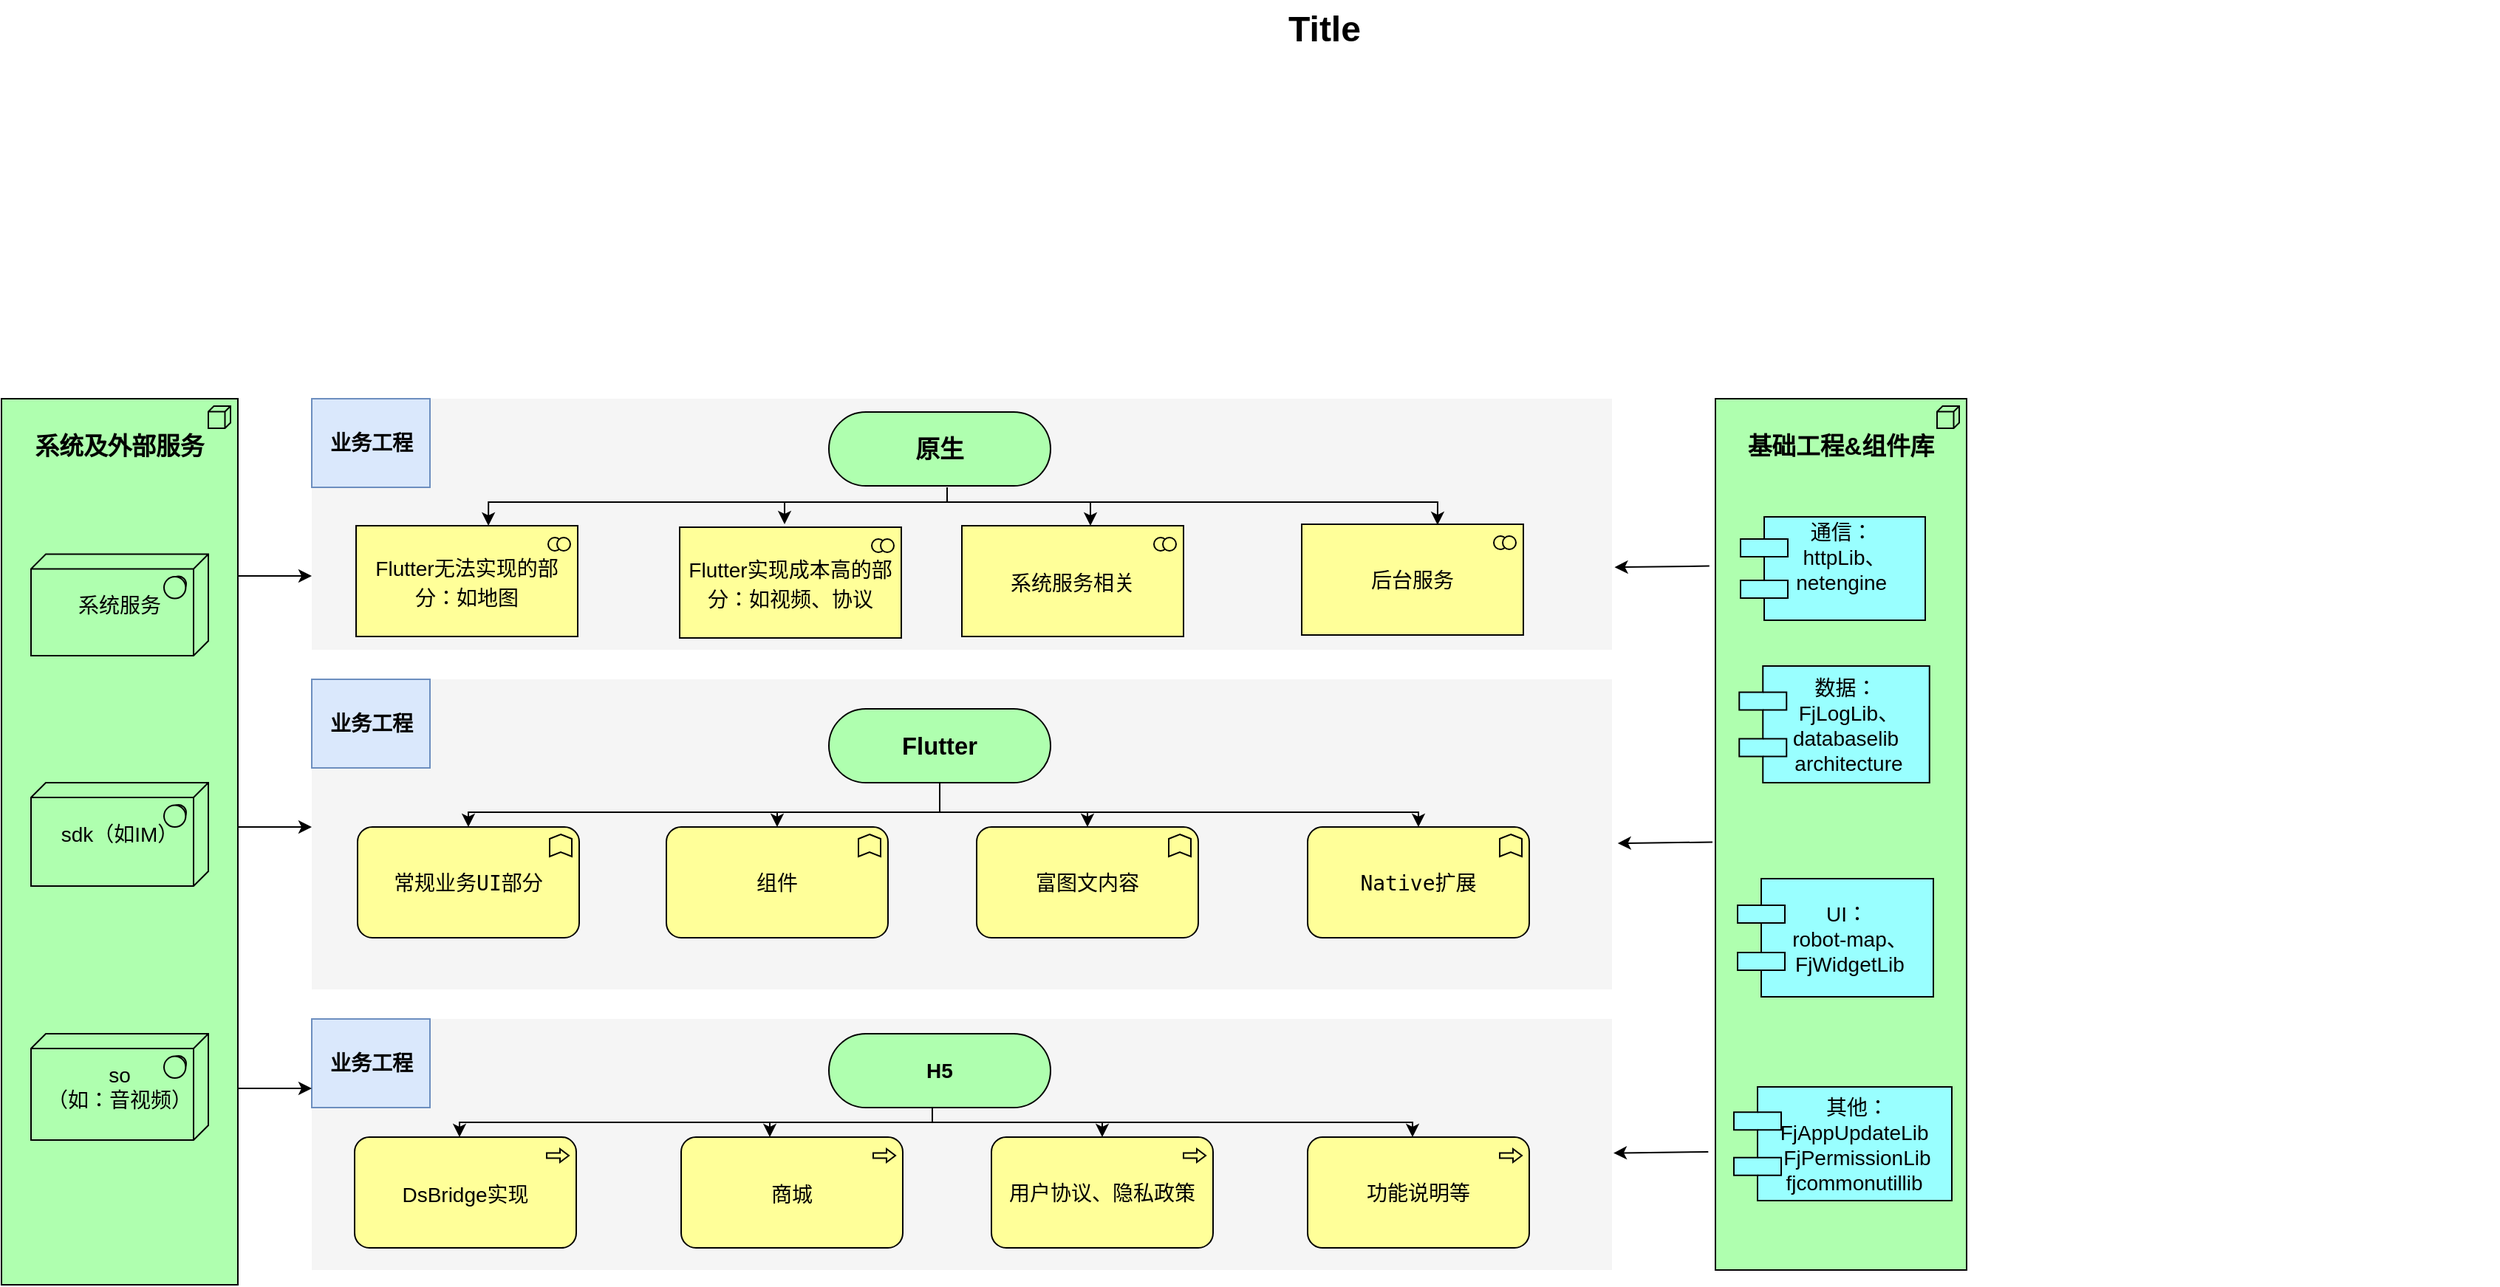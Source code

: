 <mxfile version="20.0.4" type="github">
  <diagram id="6I0OCvxSQrVGMHxT2VVA" name="Page-1">
    <mxGraphModel dx="2512" dy="740" grid="1" gridSize="10" guides="1" tooltips="1" connect="1" arrows="1" fold="1" page="1" pageScale="1" pageWidth="850" pageHeight="1100" math="0" shadow="0">
      <root>
        <mxCell id="0" />
        <mxCell id="1" parent="0" />
        <mxCell id="dKdSaXE48SgPbhcamS2K-30" value="" style="whiteSpace=wrap;html=1;strokeColor=none;strokeWidth=1;fillColor=#f5f5f5;fontSize=14;" parent="1" vertex="1">
          <mxGeometry x="160" y="760" width="880" height="170" as="geometry" />
        </mxCell>
        <mxCell id="dKdSaXE48SgPbhcamS2K-31" value="" style="whiteSpace=wrap;html=1;strokeColor=none;strokeWidth=1;fillColor=#f5f5f5;fontSize=14;" parent="1" vertex="1">
          <mxGeometry x="160" y="530" width="880" height="210" as="geometry" />
        </mxCell>
        <mxCell id="dKdSaXE48SgPbhcamS2K-32" value="" style="whiteSpace=wrap;html=1;strokeColor=none;strokeWidth=1;fillColor=#f5f5f5;fontSize=14;" parent="1" vertex="1">
          <mxGeometry x="160" y="340" width="880" height="170" as="geometry" />
        </mxCell>
        <mxCell id="dKdSaXE48SgPbhcamS2K-33" value="&lt;h3&gt;系统及外部服务&lt;/h3&gt;" style="html=1;whiteSpace=wrap;fillColor=#AFFFAF;shape=mxgraph.archimate3.application;appType=node;archiType=square;fontSize=14;verticalAlign=top;" parent="1" vertex="1">
          <mxGeometry x="-50" y="340" width="160" height="600" as="geometry" />
        </mxCell>
        <mxCell id="_d-f--QHOUvqnbfLAZcR-27" value="" style="edgeStyle=orthogonalEdgeStyle;rounded=0;orthogonalLoop=1;jettySize=auto;html=1;" edge="1" parent="1" source="dKdSaXE48SgPbhcamS2K-40" target="_d-f--QHOUvqnbfLAZcR-9">
          <mxGeometry relative="1" as="geometry">
            <Array as="points">
              <mxPoint x="585" y="620" />
              <mxPoint x="475" y="620" />
            </Array>
          </mxGeometry>
        </mxCell>
        <mxCell id="dKdSaXE48SgPbhcamS2K-40" value="&lt;h3&gt;Flutter&lt;/h3&gt;" style="html=1;whiteSpace=wrap;fillColor=#AFFFAF;shape=mxgraph.archimate3.service;fontSize=14;" parent="1" vertex="1">
          <mxGeometry x="510" y="550" width="150" height="50" as="geometry" />
        </mxCell>
        <mxCell id="dKdSaXE48SgPbhcamS2K-54" value="&lt;h3&gt;&lt;pre style=&quot;font-size: 14px; font-weight: 400;&quot;&gt;&lt;pre&gt;常规业务UI部分&lt;/pre&gt;&lt;/pre&gt;&lt;/h3&gt;" style="html=1;whiteSpace=wrap;fillColor=#ffff99;shape=mxgraph.archimate3.application;appType=func;archiType=rounded;fontSize=14;" parent="1" vertex="1">
          <mxGeometry x="191" y="630" width="150" height="75" as="geometry" />
        </mxCell>
        <mxCell id="dKdSaXE48SgPbhcamS2K-55" value="&lt;h3&gt;&lt;span style=&quot;font-weight: normal;&quot;&gt;&lt;font style=&quot;font-size: 14px;&quot;&gt;Flutter无法实现的部分：如地图&lt;/font&gt;&lt;/span&gt;&lt;/h3&gt;" style="html=1;whiteSpace=wrap;fillColor=#ffff99;shape=mxgraph.archimate3.application;appType=collab;archiType=square;fontSize=14;" parent="1" vertex="1">
          <mxGeometry x="190" y="426" width="150" height="75" as="geometry" />
        </mxCell>
        <mxCell id="dKdSaXE48SgPbhcamS2K-57" value="&lt;h3&gt;&lt;span style=&quot;font-weight: normal;&quot;&gt;&lt;font style=&quot;font-size: 14px;&quot;&gt;DsBridge实现&lt;/font&gt;&lt;/span&gt;&lt;/h3&gt;" style="html=1;whiteSpace=wrap;fillColor=#ffff99;shape=mxgraph.archimate3.application;appType=proc;archiType=rounded;fontSize=14;" parent="1" vertex="1">
          <mxGeometry x="189" y="840" width="150" height="75" as="geometry" />
        </mxCell>
        <mxCell id="dKdSaXE48SgPbhcamS2K-63" value="Title" style="text;strokeColor=none;fillColor=none;html=1;fontSize=24;fontStyle=1;verticalAlign=middle;align=center;" parent="1" vertex="1">
          <mxGeometry x="50" y="70" width="1590" height="40" as="geometry" />
        </mxCell>
        <mxCell id="Wbachy3ewqk0nwV3Rkdx-1" value="&lt;h3&gt;业务工程&lt;/h3&gt;" style="text;html=1;resizable=0;autosize=1;align=center;verticalAlign=middle;points=[];fillColor=#dae8fc;strokeColor=#6c8ebf;rounded=0;" parent="1" vertex="1">
          <mxGeometry x="160" y="340" width="80" height="60" as="geometry" />
        </mxCell>
        <mxCell id="Wbachy3ewqk0nwV3Rkdx-7" value="sdk（如IM）" style="html=1;whiteSpace=wrap;fillColor=#AFFFAF;shape=mxgraph.archimate3.tech;techType=sysSw;fontSize=14;" parent="1" vertex="1">
          <mxGeometry x="-30" y="600" width="120" height="70" as="geometry" />
        </mxCell>
        <mxCell id="Wbachy3ewqk0nwV3Rkdx-8" value="so&lt;br&gt;（如：音视频）" style="html=1;whiteSpace=wrap;fillColor=#AFFFAF;shape=mxgraph.archimate3.tech;techType=sysSw;fontSize=14;" parent="1" vertex="1">
          <mxGeometry x="-30" y="770" width="120" height="72" as="geometry" />
        </mxCell>
        <mxCell id="Wbachy3ewqk0nwV3Rkdx-9" value="系统服务" style="html=1;whiteSpace=wrap;fillColor=#AFFFAF;shape=mxgraph.archimate3.tech;techType=sysSw;fontSize=14;" parent="1" vertex="1">
          <mxGeometry x="-30" y="445.25" width="120" height="68.75" as="geometry" />
        </mxCell>
        <mxCell id="_d-f--QHOUvqnbfLAZcR-3" value="&lt;h3 style=&quot;&quot;&gt;基础工程&amp;amp;组件库&lt;/h3&gt;" style="html=1;whiteSpace=wrap;fillColor=#AFFFAF;shape=mxgraph.archimate3.application;appType=node;archiType=square;fontSize=14;verticalAlign=top;" vertex="1" parent="1">
          <mxGeometry x="1110" y="340" width="170" height="590" as="geometry" />
        </mxCell>
        <mxCell id="dKdSaXE48SgPbhcamS2K-47" value="   通信：&#xa;    httpLib、&#xa;   netengine&#xa;" style="shape=component;align=center;fillColor=#99ffff;gradientColor=none;fontSize=14;" parent="1" vertex="1">
          <mxGeometry x="1127" y="420" width="125" height="70" as="geometry" />
        </mxCell>
        <mxCell id="dKdSaXE48SgPbhcamS2K-49" value="    数据：&#xa;     FjLogLib、&#xa;    databaselib&#xa;     architecture" style="shape=component;align=center;fillColor=#99ffff;gradientColor=none;fontSize=14;" parent="1" vertex="1">
          <mxGeometry x="1126.13" y="521" width="128.75" height="79" as="geometry" />
        </mxCell>
        <mxCell id="dKdSaXE48SgPbhcamS2K-51" value="    UI：&#xa;     robot-map、&#xa;     FjWidgetLib" style="shape=component;align=center;fillColor=#99ffff;gradientColor=none;fontSize=14;" parent="1" vertex="1">
          <mxGeometry x="1125" y="665" width="132.5" height="80" as="geometry" />
        </mxCell>
        <mxCell id="dKdSaXE48SgPbhcamS2K-53" value="     其他：&#xa;    FjAppUpdateLib&#xa;     FjPermissionLib&#xa;    fjcommonutillib" style="shape=component;align=center;fillColor=#99ffff;gradientColor=none;fontSize=14;" parent="1" vertex="1">
          <mxGeometry x="1122.5" y="806" width="147.5" height="77" as="geometry" />
        </mxCell>
        <mxCell id="_d-f--QHOUvqnbfLAZcR-4" value="&lt;h4&gt;H5&lt;/h4&gt;" style="html=1;whiteSpace=wrap;fillColor=#AFFFAF;shape=mxgraph.archimate3.service;fontSize=14;" vertex="1" parent="1">
          <mxGeometry x="510" y="770" width="150" height="50" as="geometry" />
        </mxCell>
        <mxCell id="_d-f--QHOUvqnbfLAZcR-5" value="&lt;h3&gt;原生&lt;/h3&gt;" style="html=1;whiteSpace=wrap;fillColor=#AFFFAF;shape=mxgraph.archimate3.service;fontSize=14;" vertex="1" parent="1">
          <mxGeometry x="510" y="349" width="150" height="50" as="geometry" />
        </mxCell>
        <mxCell id="_d-f--QHOUvqnbfLAZcR-6" value="&lt;h3&gt;业务工程&lt;/h3&gt;" style="text;html=1;resizable=0;autosize=1;align=center;verticalAlign=middle;points=[];fillColor=#dae8fc;strokeColor=#6c8ebf;rounded=0;" vertex="1" parent="1">
          <mxGeometry x="160" y="530" width="80" height="60" as="geometry" />
        </mxCell>
        <mxCell id="_d-f--QHOUvqnbfLAZcR-7" value="&lt;h3&gt;业务工程&lt;/h3&gt;" style="text;html=1;resizable=0;autosize=1;align=center;verticalAlign=middle;points=[];fillColor=#dae8fc;strokeColor=#6c8ebf;rounded=0;" vertex="1" parent="1">
          <mxGeometry x="160" y="760" width="80" height="60" as="geometry" />
        </mxCell>
        <mxCell id="_d-f--QHOUvqnbfLAZcR-8" value="&lt;h3&gt;&lt;pre style=&quot;font-size: 14px; font-weight: 400;&quot;&gt;&lt;pre&gt;富图文内容&lt;/pre&gt;&lt;/pre&gt;&lt;/h3&gt;" style="html=1;whiteSpace=wrap;fillColor=#ffff99;shape=mxgraph.archimate3.application;appType=func;archiType=rounded;fontSize=14;" vertex="1" parent="1">
          <mxGeometry x="610" y="630" width="150" height="75" as="geometry" />
        </mxCell>
        <mxCell id="_d-f--QHOUvqnbfLAZcR-9" value="&lt;h3&gt;&lt;pre style=&quot;font-size: 14px; font-weight: 400;&quot;&gt;组件&lt;/pre&gt;&lt;/h3&gt;" style="html=1;whiteSpace=wrap;fillColor=#ffff99;shape=mxgraph.archimate3.application;appType=func;archiType=rounded;fontSize=14;" vertex="1" parent="1">
          <mxGeometry x="400" y="630" width="150" height="75" as="geometry" />
        </mxCell>
        <mxCell id="_d-f--QHOUvqnbfLAZcR-10" value="&lt;h3&gt;&lt;pre style=&quot;font-size: 14px; font-weight: 400;&quot;&gt;Native扩展&lt;/pre&gt;&lt;/h3&gt;" style="html=1;whiteSpace=wrap;fillColor=#ffff99;shape=mxgraph.archimate3.application;appType=func;archiType=rounded;fontSize=14;" vertex="1" parent="1">
          <mxGeometry x="834" y="630" width="150" height="75" as="geometry" />
        </mxCell>
        <mxCell id="_d-f--QHOUvqnbfLAZcR-11" value="&lt;h3&gt;&lt;pre style=&quot;font-size: 14px; font-weight: 400;&quot;&gt;功能说明等&lt;/pre&gt;&lt;/h3&gt;" style="html=1;whiteSpace=wrap;fillColor=#ffff99;shape=mxgraph.archimate3.application;appType=proc;archiType=rounded;fontSize=14;" vertex="1" parent="1">
          <mxGeometry x="834" y="840" width="150" height="75" as="geometry" />
        </mxCell>
        <mxCell id="_d-f--QHOUvqnbfLAZcR-12" value="&lt;h3&gt;&lt;pre style=&quot;font-size: 14px; font-weight: 400;&quot;&gt;用户协议、隐私政策&lt;/pre&gt;&lt;/h3&gt;" style="html=1;whiteSpace=wrap;fillColor=#ffff99;shape=mxgraph.archimate3.application;appType=proc;archiType=rounded;fontSize=14;" vertex="1" parent="1">
          <mxGeometry x="620" y="840" width="150" height="75" as="geometry" />
        </mxCell>
        <mxCell id="_d-f--QHOUvqnbfLAZcR-13" value="&lt;h3&gt;&lt;span style=&quot;font-weight: normal;&quot;&gt;&lt;font style=&quot;font-size: 14px;&quot;&gt;商城&lt;/font&gt;&lt;/span&gt;&lt;/h3&gt;" style="html=1;whiteSpace=wrap;fillColor=#ffff99;shape=mxgraph.archimate3.application;appType=proc;archiType=rounded;fontSize=14;" vertex="1" parent="1">
          <mxGeometry x="410" y="840" width="150" height="75" as="geometry" />
        </mxCell>
        <mxCell id="_d-f--QHOUvqnbfLAZcR-16" value="&lt;h3&gt;&lt;pre style=&quot;font-size: 14px; font-weight: 400;&quot;&gt;后台服务&lt;/pre&gt;&lt;/h3&gt;" style="html=1;whiteSpace=wrap;fillColor=#ffff99;shape=mxgraph.archimate3.application;appType=collab;archiType=square;fontSize=14;" vertex="1" parent="1">
          <mxGeometry x="830" y="425" width="150" height="75" as="geometry" />
        </mxCell>
        <mxCell id="_d-f--QHOUvqnbfLAZcR-17" value="&lt;h3&gt;&lt;pre style=&quot;font-size: 14px; font-weight: 400;&quot;&gt;&lt;/pre&gt;&lt;/h3&gt;&lt;h3&gt;&lt;span style=&quot;font-size: 14px; font-weight: 400;&quot;&gt;系统服务相关&lt;/span&gt;&lt;/h3&gt;" style="html=1;whiteSpace=wrap;fillColor=#ffff99;shape=mxgraph.archimate3.application;appType=collab;archiType=square;fontSize=14;" vertex="1" parent="1">
          <mxGeometry x="600" y="426" width="150" height="75" as="geometry" />
        </mxCell>
        <mxCell id="_d-f--QHOUvqnbfLAZcR-20" value="" style="endArrow=classic;html=1;rounded=0;" edge="1" parent="1">
          <mxGeometry width="50" height="50" relative="1" as="geometry">
            <mxPoint x="110" y="460" as="sourcePoint" />
            <mxPoint x="160" y="460" as="targetPoint" />
          </mxGeometry>
        </mxCell>
        <mxCell id="_d-f--QHOUvqnbfLAZcR-21" value="" style="endArrow=classic;html=1;rounded=0;" edge="1" parent="1">
          <mxGeometry width="50" height="50" relative="1" as="geometry">
            <mxPoint x="110" y="807" as="sourcePoint" />
            <mxPoint x="160" y="807" as="targetPoint" />
          </mxGeometry>
        </mxCell>
        <mxCell id="_d-f--QHOUvqnbfLAZcR-22" value="" style="endArrow=classic;html=1;rounded=0;" edge="1" parent="1">
          <mxGeometry width="50" height="50" relative="1" as="geometry">
            <mxPoint x="110" y="630" as="sourcePoint" />
            <mxPoint x="160" y="630" as="targetPoint" />
          </mxGeometry>
        </mxCell>
        <mxCell id="_d-f--QHOUvqnbfLAZcR-23" value="" style="endArrow=classic;html=1;rounded=0;exitX=-0.024;exitY=0.192;exitDx=0;exitDy=0;exitPerimeter=0;entryX=1.002;entryY=0.671;entryDx=0;entryDy=0;entryPerimeter=0;" edge="1" parent="1" source="_d-f--QHOUvqnbfLAZcR-3" target="dKdSaXE48SgPbhcamS2K-32">
          <mxGeometry width="50" height="50" relative="1" as="geometry">
            <mxPoint x="590" y="590" as="sourcePoint" />
            <mxPoint x="640" y="540" as="targetPoint" />
          </mxGeometry>
        </mxCell>
        <mxCell id="_d-f--QHOUvqnbfLAZcR-24" value="" style="endArrow=classic;html=1;rounded=0;exitX=-0.024;exitY=0.192;exitDx=0;exitDy=0;exitPerimeter=0;entryX=1.002;entryY=0.671;entryDx=0;entryDy=0;entryPerimeter=0;" edge="1" parent="1">
          <mxGeometry width="50" height="50" relative="1" as="geometry">
            <mxPoint x="1105.16" y="850" as="sourcePoint" />
            <mxPoint x="1041.0" y="850.79" as="targetPoint" />
          </mxGeometry>
        </mxCell>
        <mxCell id="_d-f--QHOUvqnbfLAZcR-25" value="" style="endArrow=classic;html=1;rounded=0;exitX=-0.024;exitY=0.192;exitDx=0;exitDy=0;exitPerimeter=0;entryX=1.002;entryY=0.671;entryDx=0;entryDy=0;entryPerimeter=0;" edge="1" parent="1">
          <mxGeometry width="50" height="50" relative="1" as="geometry">
            <mxPoint x="1108" y="640.25" as="sourcePoint" />
            <mxPoint x="1043.84" y="641.04" as="targetPoint" />
          </mxGeometry>
        </mxCell>
        <mxCell id="_d-f--QHOUvqnbfLAZcR-28" value="" style="edgeStyle=orthogonalEdgeStyle;rounded=0;orthogonalLoop=1;jettySize=auto;html=1;entryX=0.5;entryY=0;entryDx=0;entryDy=0;entryPerimeter=0;" edge="1" parent="1" target="dKdSaXE48SgPbhcamS2K-54">
          <mxGeometry relative="1" as="geometry">
            <mxPoint x="580" y="620" as="sourcePoint" />
            <mxPoint x="485" y="640" as="targetPoint" />
            <Array as="points">
              <mxPoint x="595" y="620" />
              <mxPoint x="266" y="620" />
            </Array>
          </mxGeometry>
        </mxCell>
        <mxCell id="_d-f--QHOUvqnbfLAZcR-29" value="" style="edgeStyle=orthogonalEdgeStyle;rounded=0;orthogonalLoop=1;jettySize=auto;html=1;entryX=0.5;entryY=0;entryDx=0;entryDy=0;entryPerimeter=0;" edge="1" parent="1" target="_d-f--QHOUvqnbfLAZcR-8">
          <mxGeometry relative="1" as="geometry">
            <mxPoint x="590" y="620" as="sourcePoint" />
            <mxPoint x="276" y="640" as="targetPoint" />
            <Array as="points">
              <mxPoint x="685" y="620" />
            </Array>
          </mxGeometry>
        </mxCell>
        <mxCell id="_d-f--QHOUvqnbfLAZcR-30" value="" style="edgeStyle=orthogonalEdgeStyle;rounded=0;orthogonalLoop=1;jettySize=auto;html=1;entryX=0.5;entryY=0;entryDx=0;entryDy=0;entryPerimeter=0;" edge="1" parent="1" target="_d-f--QHOUvqnbfLAZcR-10">
          <mxGeometry relative="1" as="geometry">
            <mxPoint x="590" y="620" as="sourcePoint" />
            <mxPoint x="695" y="640" as="targetPoint" />
            <Array as="points">
              <mxPoint x="909" y="620" />
            </Array>
          </mxGeometry>
        </mxCell>
        <mxCell id="_d-f--QHOUvqnbfLAZcR-31" value="" style="edgeStyle=orthogonalEdgeStyle;rounded=0;orthogonalLoop=1;jettySize=auto;html=1;entryX=0.597;entryY=0;entryDx=0;entryDy=0;entryPerimeter=0;" edge="1" parent="1" target="dKdSaXE48SgPbhcamS2K-55">
          <mxGeometry relative="1" as="geometry">
            <mxPoint x="592.5" y="410" as="sourcePoint" />
            <mxPoint x="280" y="420" as="targetPoint" />
            <Array as="points">
              <mxPoint x="280" y="410" />
            </Array>
          </mxGeometry>
        </mxCell>
        <mxCell id="_d-f--QHOUvqnbfLAZcR-32" value="" style="edgeStyle=orthogonalEdgeStyle;rounded=0;orthogonalLoop=1;jettySize=auto;html=1;entryX=0.613;entryY=0.007;entryDx=0;entryDy=0;entryPerimeter=0;" edge="1" parent="1" target="_d-f--QHOUvqnbfLAZcR-16">
          <mxGeometry relative="1" as="geometry">
            <mxPoint x="602.5" y="410" as="sourcePoint" />
            <mxPoint x="922" y="420" as="targetPoint" />
            <Array as="points">
              <mxPoint x="922" y="410" />
            </Array>
          </mxGeometry>
        </mxCell>
        <mxCell id="_d-f--QHOUvqnbfLAZcR-33" value="" style="edgeStyle=orthogonalEdgeStyle;rounded=0;orthogonalLoop=1;jettySize=auto;html=1;" edge="1" parent="1">
          <mxGeometry relative="1" as="geometry">
            <mxPoint x="590" y="400" as="sourcePoint" />
            <mxPoint x="480" y="425" as="targetPoint" />
            <Array as="points">
              <mxPoint x="590" y="410" />
              <mxPoint x="480" y="410" />
            </Array>
          </mxGeometry>
        </mxCell>
        <mxCell id="_d-f--QHOUvqnbfLAZcR-35" value="" style="edgeStyle=orthogonalEdgeStyle;rounded=0;orthogonalLoop=1;jettySize=auto;html=1;entryX=0.58;entryY=0;entryDx=0;entryDy=0;entryPerimeter=0;" edge="1" parent="1" target="_d-f--QHOUvqnbfLAZcR-17">
          <mxGeometry relative="1" as="geometry">
            <mxPoint x="590" y="410" as="sourcePoint" />
            <mxPoint x="490" y="435" as="targetPoint" />
            <Array as="points">
              <mxPoint x="687" y="410" />
            </Array>
          </mxGeometry>
        </mxCell>
        <mxCell id="_d-f--QHOUvqnbfLAZcR-36" value="" style="edgeStyle=orthogonalEdgeStyle;rounded=0;orthogonalLoop=1;jettySize=auto;html=1;" edge="1" parent="1">
          <mxGeometry relative="1" as="geometry">
            <mxPoint x="580" y="820" as="sourcePoint" />
            <mxPoint x="470" y="840" as="targetPoint" />
            <Array as="points">
              <mxPoint x="580" y="830" />
              <mxPoint x="470" y="830" />
            </Array>
          </mxGeometry>
        </mxCell>
        <mxCell id="_d-f--QHOUvqnbfLAZcR-37" value="" style="edgeStyle=orthogonalEdgeStyle;rounded=0;orthogonalLoop=1;jettySize=auto;html=1;entryX=0.5;entryY=0;entryDx=0;entryDy=0;entryPerimeter=0;" edge="1" parent="1" target="_d-f--QHOUvqnbfLAZcR-12">
          <mxGeometry relative="1" as="geometry">
            <mxPoint x="580" y="820" as="sourcePoint" />
            <mxPoint x="480" y="850" as="targetPoint" />
            <Array as="points">
              <mxPoint x="580" y="830" />
              <mxPoint x="695" y="830" />
            </Array>
          </mxGeometry>
        </mxCell>
        <mxCell id="_d-f--QHOUvqnbfLAZcR-40" value="" style="edgeStyle=orthogonalEdgeStyle;rounded=0;orthogonalLoop=1;jettySize=auto;html=1;" edge="1" parent="1">
          <mxGeometry relative="1" as="geometry">
            <mxPoint x="580" y="830" as="sourcePoint" />
            <mxPoint x="260" y="840" as="targetPoint" />
            <Array as="points">
              <mxPoint x="260" y="830" />
            </Array>
          </mxGeometry>
        </mxCell>
        <mxCell id="_d-f--QHOUvqnbfLAZcR-44" value="" style="edgeStyle=orthogonalEdgeStyle;rounded=0;orthogonalLoop=1;jettySize=auto;html=1;entryX=0.5;entryY=0;entryDx=0;entryDy=0;entryPerimeter=0;" edge="1" parent="1">
          <mxGeometry relative="1" as="geometry">
            <mxPoint x="690" y="830" as="sourcePoint" />
            <mxPoint x="905" y="840" as="targetPoint" />
            <Array as="points">
              <mxPoint x="790" y="830" />
              <mxPoint x="905" y="830" />
            </Array>
          </mxGeometry>
        </mxCell>
        <mxCell id="_d-f--QHOUvqnbfLAZcR-45" value="&lt;h3&gt;&lt;pre style=&quot;font-size: 14px; font-weight: 400;&quot;&gt;&lt;/pre&gt;&lt;/h3&gt;&lt;h3&gt;&lt;span style=&quot;font-weight: normal;&quot;&gt;&lt;font style=&quot;font-size: 14px;&quot;&gt;Flutter实现成本高的部分：如视频、协议&lt;/font&gt;&lt;/span&gt;&lt;/h3&gt;" style="html=1;whiteSpace=wrap;fillColor=#ffff99;shape=mxgraph.archimate3.application;appType=collab;archiType=square;fontSize=14;" vertex="1" parent="1">
          <mxGeometry x="409" y="427" width="150" height="75" as="geometry" />
        </mxCell>
      </root>
    </mxGraphModel>
  </diagram>
</mxfile>
